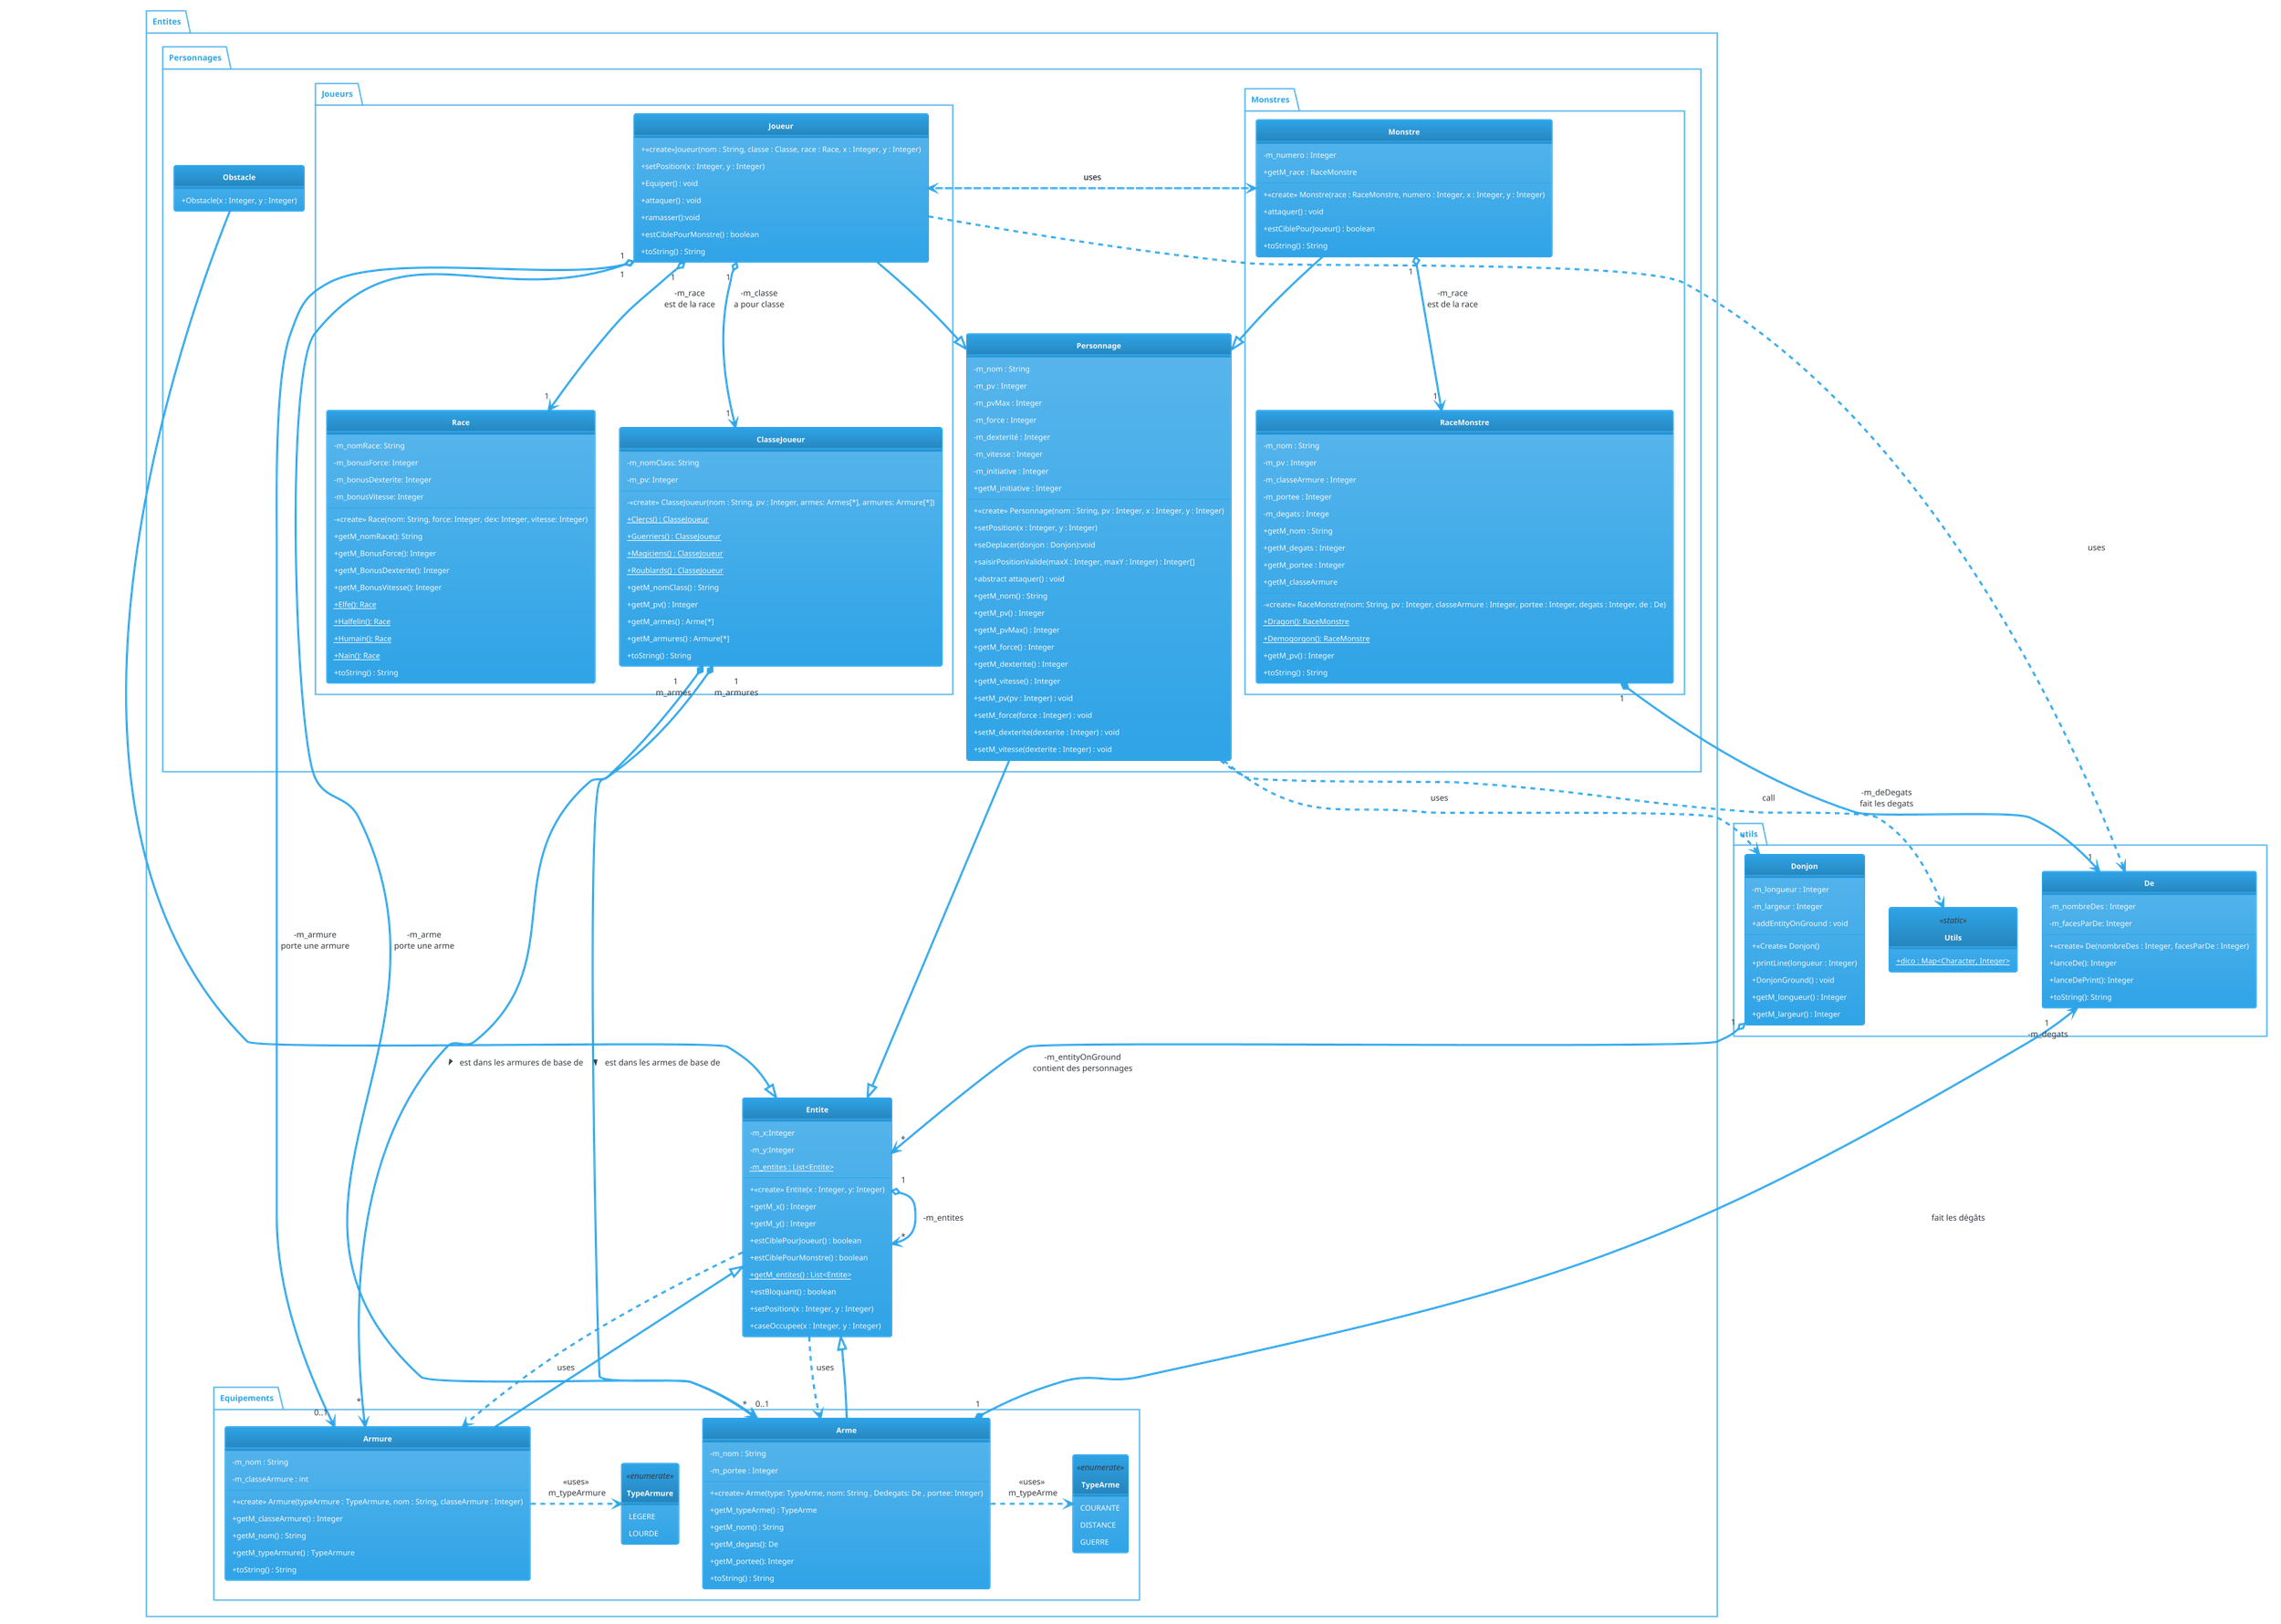 @startuml
'https://plantuml.com/use-case-diagram
!theme cerulean
skinparam style strictuml
skinparam classFontStyle Bold
skinparam classAttributeIconSize 0
hide empty members

package Entites{
    class Entite{
        - m_x:Integer
        - m_y:Integer
        - {static} m_entites : List<Entite>
        + <<create>> Entite(x : Integer, y: Integer)
        + getM_x() : Integer
        + getM_y() : Integer
        + estCiblePourJoueur() : boolean
        + estCiblePourMonstre() : boolean
        + {static} getM_entites() : List<Entite>
        + estBloquant() : boolean
        + setPosition(x : Integer, y : Integer)
        + caseOccupee(x : Integer, y : Integer)
    }

    package Equipements
    {

        ' Class Arme
      class Arme{
        - m_nom : String
        - m_portee : Integer
        + <<create>> Arme(type: TypeArme, nom: String , Dedegats: De , portee: Integer)
        + getM_typeArme() : TypeArme
        + getM_nom() : String
        + getM_degats(): De
        + getM_portee(): Integer
        + toString() : String
      }
      enum TypeArme <<enumerate>>
      {
        COURANTE
        DISTANCE
        GUERRE
      }
      ' Class Armure
      class Armure{
        - m_nom : String
        - m_classeArmure : int
        + <<create>> Armure(typeArmure : TypeArmure, nom : String, classeArmure : Integer)
        + getM_classeArmure() : Integer
        + getM_nom() : String
        + getM_typeArmure() : TypeArmure
        + toString() : String
      }

      enum TypeArmure <<enumerate>>
      {
        LEGERE
        LOURDE
      }
    }

    package Personnages {
        class Personnage{
            -m_nom : String
            -m_pv : Integer
            -m_pvMax : Integer
            -m_force : Integer
            -m_dexterité : Integer
            -m_vitesse : Integer
            -m_initiative : Integer
            + <<create>> Personnage(nom : String, pv : Integer, x : Integer, y : Integer)
            + setPosition(x : Integer, y : Integer)
            + seDeplacer(donjon : Donjon):void
            + saisirPositionValide(maxX : Integer, maxY : Integer) : Integer[]
            + abstract attaquer() : void
            + getM_nom() : String
            + getM_pv() : Integer
            + getM_pvMax() : Integer
            + getM_force() : Integer
            + getM_dexterite() : Integer
            + getM_vitesse() : Integer
            + getM_initiative : Integer
            + setM_pv(pv : Integer) : void
            + setM_force(force : Integer) : void
            + setM_dexterite(dexterite : Integer) : void
            + setM_vitesse(dexterite : Integer) : void

        }
        package Joueurs {
            class Joueur{
                +<<create>>Joueur(nom : String, classe : Classe, race : Race, x : Integer, y : Integer)
                +setPosition(x : Integer, y : Integer)
                +Equiper() : void
                +attaquer() : void
                +ramasser():void
                +estCiblePourMonstre() : boolean
                +toString() : String
            }

            class ClasseJoueur {
               - m_nomClass: String
               - m_pv: Integer
               - <<create>> ClasseJoueur(nom : String, pv : Integer, armes: Armes[*], armures: Armure[*])
               + {static} Clercs() : ClasseJoueur
               + {static} Guerriers() : ClasseJoueur
               + {static} Magiciens() : ClasseJoueur
               + {static} Roublards() : ClasseJoueur
               + getM_nomClass() : String
               + getM_pv() : Integer
               + getM_armes() : Arme[*]
               + getM_armures() : Armure[*]
               + toString() : String
            }

            class Race {
              - m_nomRace: String
              - m_bonusForce: Integer
              - m_bonusDexterite: Integer
              - m_bonusVitesse: Integer
              - <<create>> Race(nom: String, force: Integer, dex: Integer, vitesse: Integer)
              + getM_nomRace(): String
              + getM_BonusForce(): Integer
              + getM_BonusDexterite(): Integer
              + getM_BonusVitesse(): Integer
              + {static} Elfe(): Race
              + {static} Halfelin(): Race
              + {static} Humain(): Race
              + {static} Nain(): Race
              + toString() : String
            }
        }
        package Monstres {
            class Monstre {
                - m_numero : Integer
                + <<create>> Monstre(race : RaceMonstre, numero : Integer, x : Integer, y : Integer)
                + attaquer() : void
                + estCiblePourJoueur() : boolean
                + getM_race : RaceMonstre
                + toString() : String
            }

            class RaceMonstre {
                - m_nom : String
                - m_pv : Integer
                - m_classeArmure : Integer
                - m_portee : Integer
                - m_degats : Intege
                - <<create>> RaceMonstre(nom: String, pv : Integer, classeArmure : Integer, portee : Integer, degats : Integer, de : De)
                + {static} Dragon(): RaceMonstre
                + {static} Demogorgon(): RaceMonstre
                + getM_pv() : Integer
                + getM_nom : String
                + getM_degats : Integer
                + getM_portee : Integer
                + getM_classeArmure
                + toString() : String
            }
        }

        class Obstacle {
            + Obstacle(x : Integer, y : Integer)
        }
    }
}
package utils
{
  class Donjon{
    - m_longueur : Integer
    - m_largeur : Integer
    + <<Create>> Donjon()
    + addEntityOnGround : void
    + printLine(longueur : Integer)
    + DonjonGround() : void
    + getM_longueur() : Integer
    + getM_largeur() : Integer
  }

  class Utils <<static>>{
    + {static} dico : Map<Character, Integer>
  }
  class De
  {
    - m_nombreDes : Integer
    - m_facesParDe: Integer
    + <<create>> De(nombreDes : Integer, facesParDe : Integer)
    + lanceDe(): Integer
    + lanceDePrint(): Integer
    + toString(): String
  }
}

' Relations de Personnage
Personnage <|-up- Joueur
Personnage <|-up- Monstre
Personnage .> Donjon : "uses"
Personnage .> Utils : "«call»"

' Relations de Entite
Entite <|-up- Personnage
Entite <|-up- Arme
Entite <|-up- Armure
Entite <|-up- Obstacle
Entite "1" o--> "*" Entite : -m_entites
Entite ..> Arme : "uses"
Entite ..> Armure : "uses"


' Relations de ClasseJoueur
ClasseJoueur "1\nm_armes  " *----> "*" Arme:est dans les armes de base de >
ClasseJoueur "1\nm_armures" *----> "*\n" Armure : est dans les armures de base de >

' Relations de Joueur

Joueur "1" o--> "0..1" Arme : -m_arme\nporte une arme
Joueur "1" o--> "0..1" Armure : -m_armure\nporte une armure
Joueur "1" o--> "1" Race : -m_race\nest de la race
Joueur "1" o--> "1" ClasseJoueur : -m_classe\na pour classe
Joueur ..> De : "uses"
Joueur ..> Monstre : "uses"

' Relations de Monstre
Monstre "1" o--> "1" RaceMonstre : -m_race\nest de la race
Monstre ..> Joueur : "uses"

' Relations de RaceMonstre
RaceMonstre "1" *--> "1" De : -m_deDegats\nfait les degats

' Class Arme Relations
Arme .> TypeArme : "«uses»\n m_typeArme"
Arme "1" *--> "1\n -m_degats" De : fait les dégâts
' Class Armure Relations
Armure .> TypeArmure : "«uses»\n m_typeArmure"

' Class Donjon Relations
Donjon "1" o--> "*" Entite : -m_entityOnGround\ncontient des personnages

@enduml